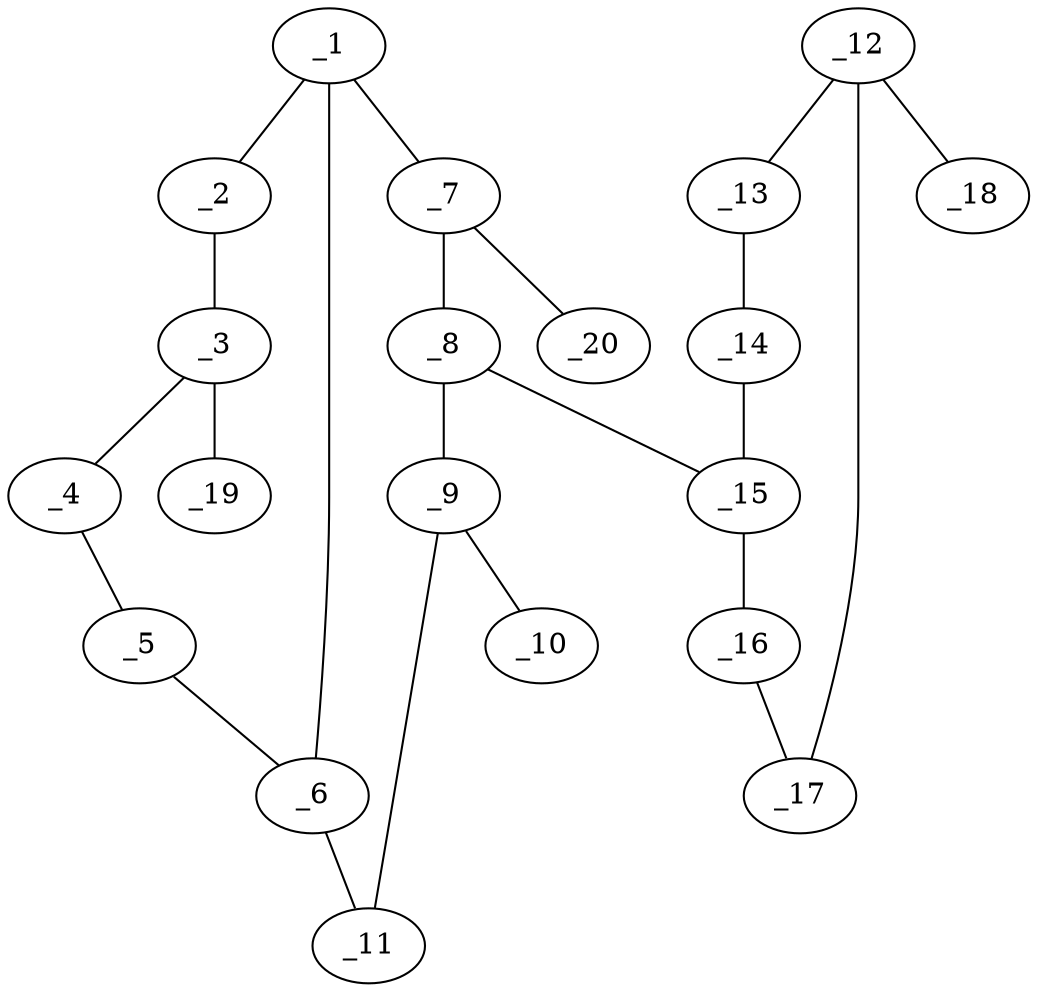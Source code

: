 graph molid666115 {
	_1	 [charge=0,
		chem=1,
		symbol="C  ",
		x="7.1962",
		y="0.25"];
	_2	 [charge=0,
		chem=1,
		symbol="C  ",
		x="8.0622",
		y="-0.25"];
	_1 -- _2	 [valence=1];
	_6	 [charge=0,
		chem=1,
		symbol="C  ",
		x="7.1962",
		y="1.25"];
	_1 -- _6	 [valence=1];
	_7	 [charge=0,
		chem=1,
		symbol="C  ",
		x="6.3301",
		y="-0.25"];
	_1 -- _7	 [valence=2];
	_3	 [charge=0,
		chem=1,
		symbol="C  ",
		x="8.9282",
		y="0.25"];
	_2 -- _3	 [valence=2];
	_4	 [charge=0,
		chem=1,
		symbol="C  ",
		x="8.9282",
		y="1.25"];
	_3 -- _4	 [valence=1];
	_19	 [charge=0,
		chem=1,
		symbol="C  ",
		x="9.7942",
		y="-0.25"];
	_3 -- _19	 [valence=1];
	_5	 [charge=0,
		chem=1,
		symbol="C  ",
		x="8.0622",
		y="1.75"];
	_4 -- _5	 [valence=2];
	_5 -- _6	 [valence=1];
	_11	 [charge=0,
		chem=4,
		symbol="N  ",
		x="6.3301",
		y="1.75"];
	_6 -- _11	 [valence=2];
	_8	 [charge=0,
		chem=1,
		symbol="C  ",
		x="5.4641",
		y="0.25"];
	_7 -- _8	 [valence=1];
	_20	 [charge=0,
		chem=2,
		symbol="O  ",
		x="6.3301",
		y="-1.25"];
	_7 -- _20	 [valence=1];
	_9	 [charge=0,
		chem=1,
		symbol="C  ",
		x="5.4641",
		y="1.25"];
	_8 -- _9	 [valence=2];
	_15	 [charge=0,
		chem=1,
		symbol="C  ",
		x="4.5981",
		y="-0.25"];
	_8 -- _15	 [valence=1];
	_10	 [charge=0,
		chem=2,
		symbol="O  ",
		x="4.5981",
		y="1.75"];
	_9 -- _10	 [valence=1];
	_9 -- _11	 [valence=1];
	_12	 [charge=0,
		chem=1,
		symbol="C  ",
		x="2.866",
		y="-1.25"];
	_13	 [charge=0,
		chem=4,
		symbol="N  ",
		x="2.866",
		y="-0.25"];
	_12 -- _13	 [valence=2];
	_17	 [charge=0,
		chem=4,
		symbol="N  ",
		x="3.7321",
		y="-1.75"];
	_12 -- _17	 [valence=1];
	_18	 [charge=0,
		chem=2,
		symbol="O  ",
		x=2,
		y="-1.75"];
	_12 -- _18	 [valence=1];
	_14	 [charge=0,
		chem=1,
		symbol="C  ",
		x="3.7321",
		y="0.25"];
	_13 -- _14	 [valence=1];
	_14 -- _15	 [valence=2];
	_16	 [charge=0,
		chem=4,
		symbol="N  ",
		x="4.5981",
		y="-1.25"];
	_15 -- _16	 [valence=1];
	_16 -- _17	 [valence=2];
}
